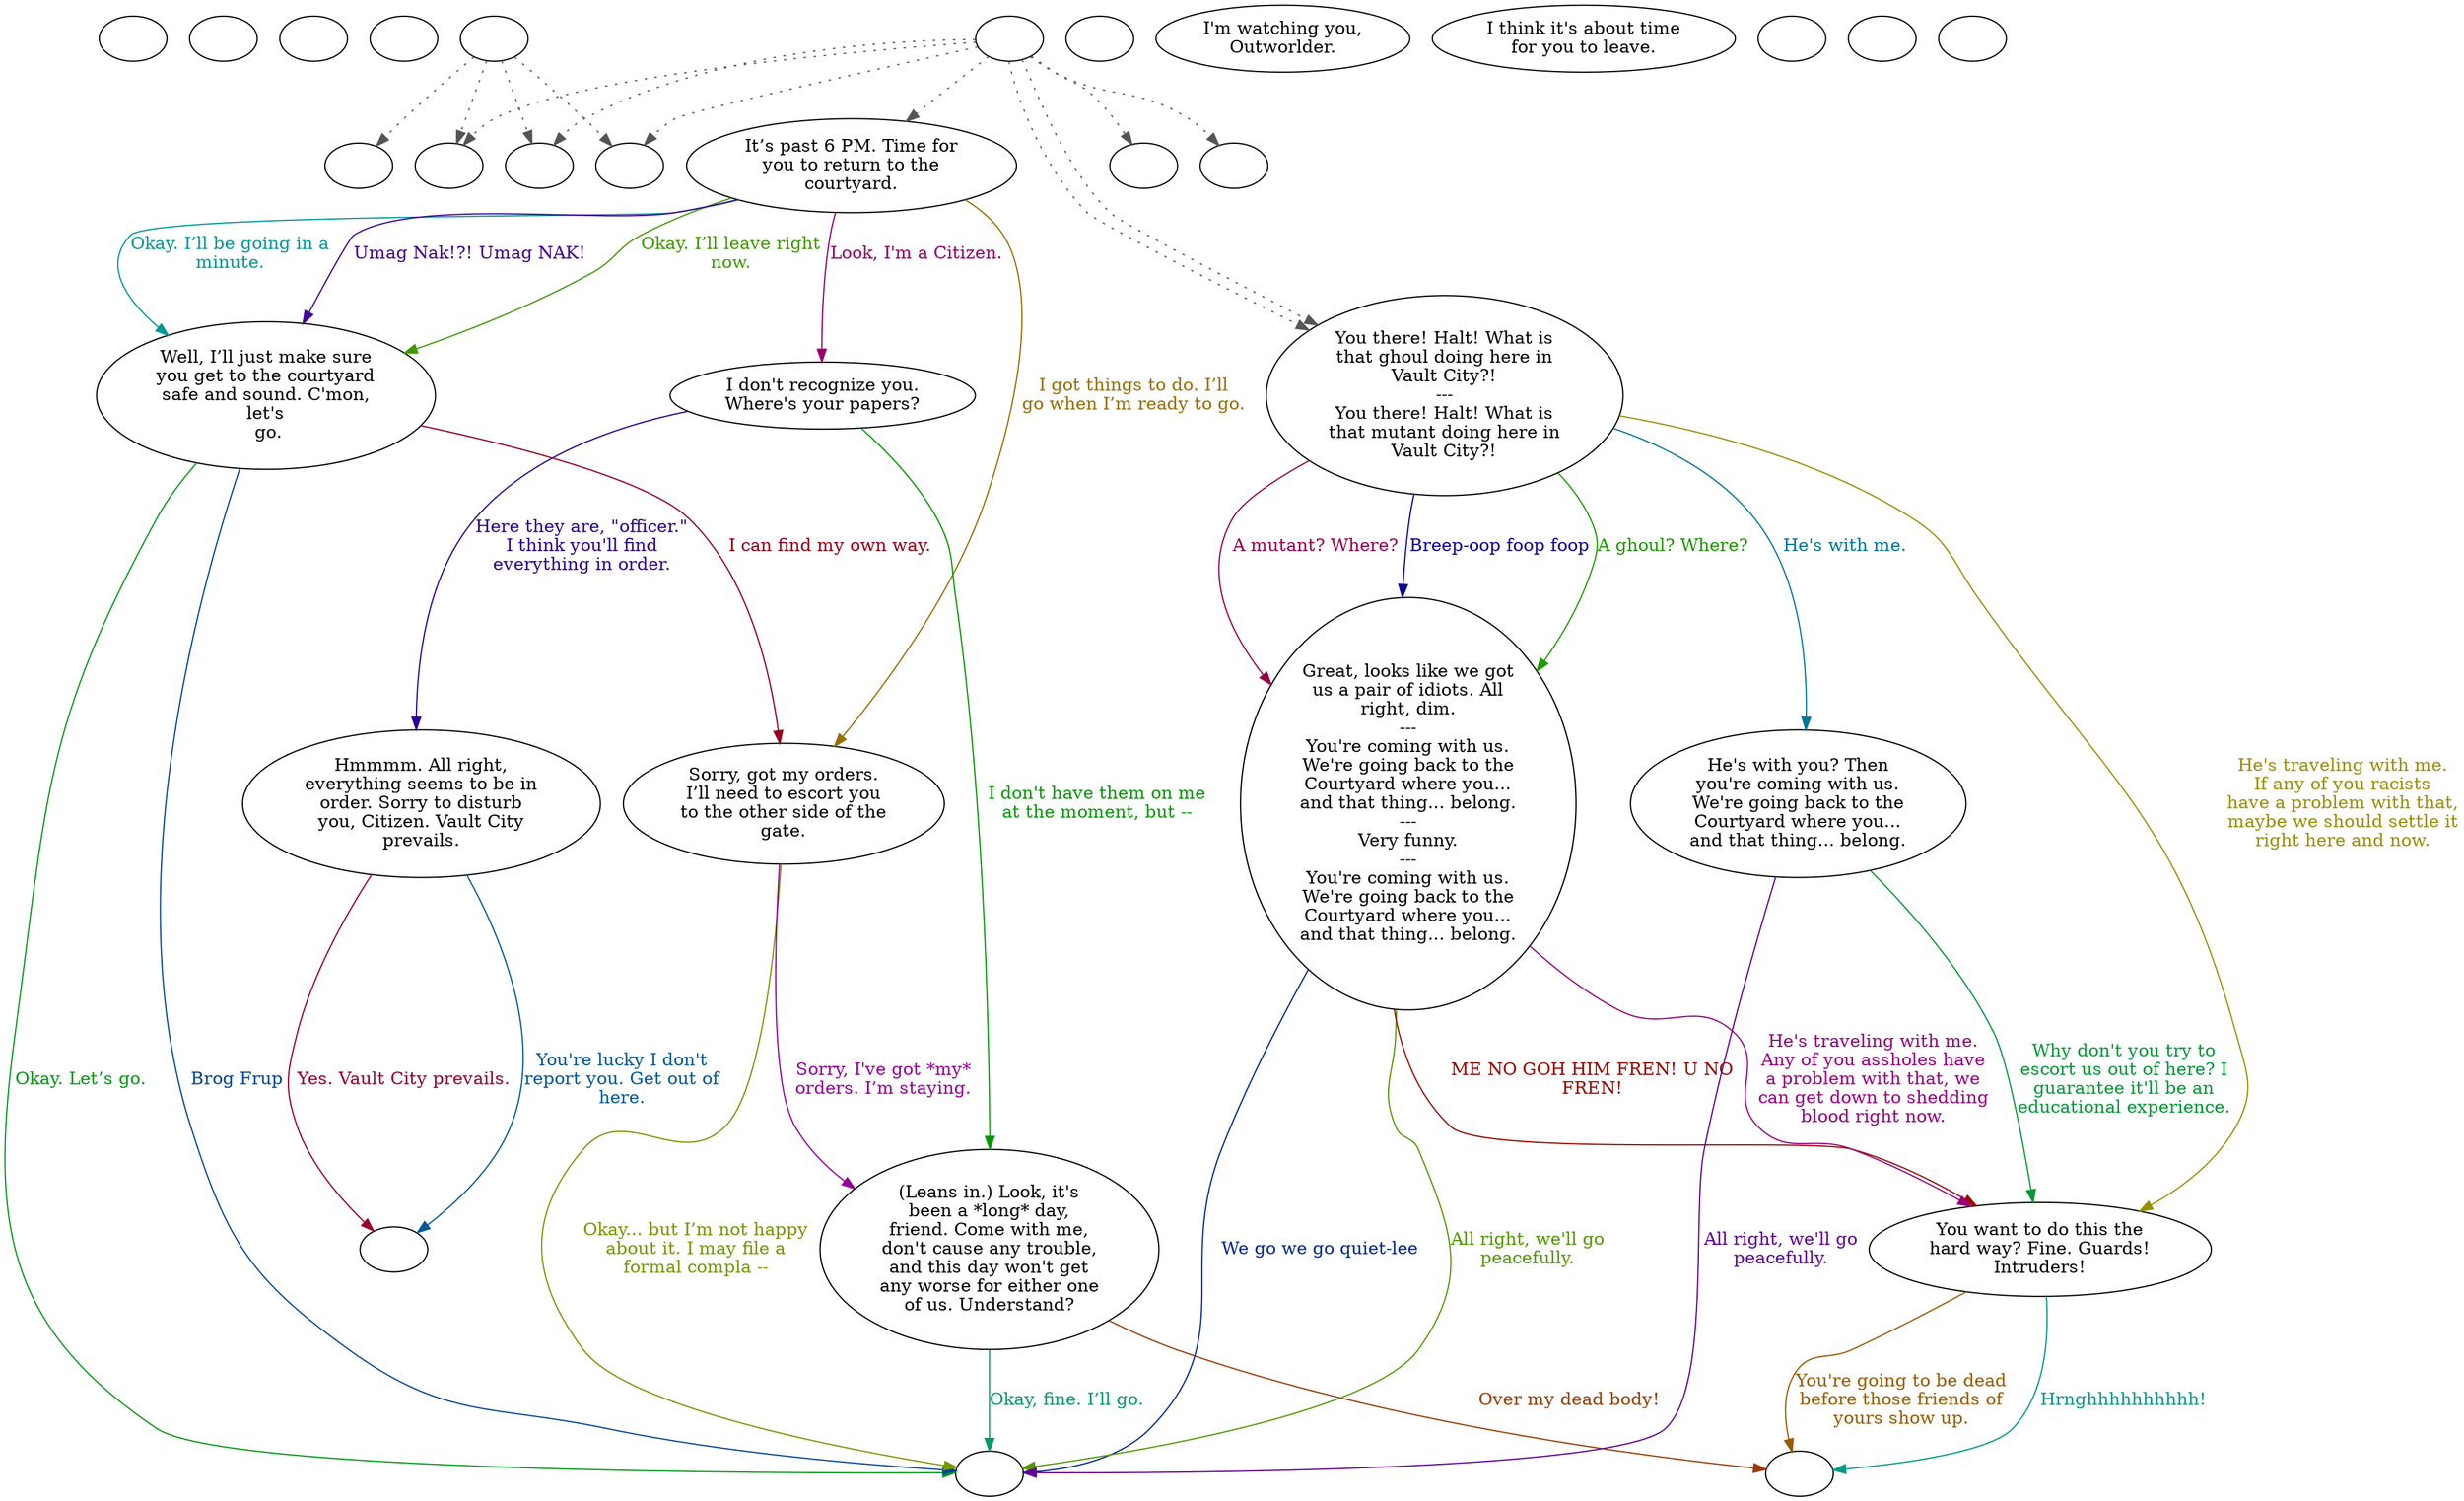 digraph VCINGRD {
  "checkPartyMembersNearDoor" [style=filled       fillcolor="#FFFFFF"       color="#000000"]
  "checkPartyMembersNearDoor" [label=""]
  "start" [style=filled       fillcolor="#FFFFFF"       color="#000000"]
  "start" [label=""]
  "critter_p_proc" [style=filled       fillcolor="#FFFFFF"       color="#000000"]
  "critter_p_proc" [label=""]
  "pickup_p_proc" [style=filled       fillcolor="#FFFFFF"       color="#000000"]
  "pickup_p_proc" [label=""]
  "talk_p_proc" [style=filled       fillcolor="#FFFFFF"       color="#000000"]
  "talk_p_proc" -> "Node014" [style=dotted color="#555555"]
  "talk_p_proc" -> "Node008" [style=dotted color="#555555"]
  "talk_p_proc" -> "Node009" [style=dotted color="#555555"]
  "talk_p_proc" -> "Node009" [style=dotted color="#555555"]
  "talk_p_proc" -> "Node006" [style=dotted color="#555555"]
  "talk_p_proc" -> "Node002" [style=dotted color="#555555"]
  "talk_p_proc" -> "Node001" [style=dotted color="#555555"]
  "talk_p_proc" -> "Node007" [style=dotted color="#555555"]
  "talk_p_proc" [label=""]
  "destroy_p_proc" [style=filled       fillcolor="#FFFFFF"       color="#000000"]
  "destroy_p_proc" [label=""]
  "look_at_p_proc" [style=filled       fillcolor="#FFFFFF"       color="#000000"]
  "look_at_p_proc" [label="I'm watching you,\nOutworlder."]
  "description_p_proc" [style=filled       fillcolor="#FFFFFF"       color="#000000"]
  "description_p_proc" [label="I think it's about time\nfor you to leave."]
  "use_skill_on_p_proc" [style=filled       fillcolor="#FFFFFF"       color="#000000"]
  "use_skill_on_p_proc" [label=""]
  "damage_p_proc" [style=filled       fillcolor="#FFFFFF"       color="#000000"]
  "damage_p_proc" [label=""]
  "map_enter_p_proc" [style=filled       fillcolor="#FFFFFF"       color="#000000"]
  "map_enter_p_proc" [label=""]
  "timed_event_p_proc" [style=filled       fillcolor="#FFFFFF"       color="#000000"]
  "timed_event_p_proc" -> "Node013" [style=dotted color="#555555"]
  "timed_event_p_proc" -> "Node008" [style=dotted color="#555555"]
  "timed_event_p_proc" -> "Node006" [style=dotted color="#555555"]
  "timed_event_p_proc" -> "Node007" [style=dotted color="#555555"]
  "timed_event_p_proc" [label=""]
  "Node998" [style=filled       fillcolor="#FFFFFF"       color="#000000"]
  "Node998" [label=""]
  "Node999" [style=filled       fillcolor="#FFFFFF"       color="#000000"]
  "Node999" [label=""]
  "Node001" [style=filled       fillcolor="#FFFFFF"       color="#000000"]
  "Node001" [label=""]
  "Node002" [style=filled       fillcolor="#FFFFFF"       color="#000000"]
  "Node002" [label="It’s past 6 PM. Time for\nyou to return to the\ncourtyard."]
  "Node002" -> "Node003" [label="Okay. I’ll leave right\nnow." color="#3E9900" fontcolor="#3E9900"]
  "Node002" -> "Node015" [label="Look, I'm a Citizen." color="#99006A" fontcolor="#99006A"]
  "Node002" -> "Node003" [label="Okay. I’ll be going in a\nminute." color="#009799" fontcolor="#009799"]
  "Node002" -> "Node004" [label="I got things to do. I’ll\ngo when I’m ready to go." color="#996E00" fontcolor="#996E00"]
  "Node002" -> "Node003" [label="Umag Nak!?! Umag NAK!" color="#420099" fontcolor="#420099"]
  "Node003" [style=filled       fillcolor="#FFFFFF"       color="#000000"]
  "Node003" [label="Well, I’ll just make sure\nyou get to the courtyard\nsafe and sound. C'mon,\nlet's\n go."]
  "Node003" -> "Node997" [label="Okay. Let’s go." color="#009915" fontcolor="#009915"]
  "Node003" -> "Node004" [label="I can find my own way." color="#990018" fontcolor="#990018"]
  "Node003" -> "Node997" [label="Brog Frup" color="#004499" fontcolor="#004499"]
  "Node004" [style=filled       fillcolor="#FFFFFF"       color="#000000"]
  "Node004" [label="Sorry, got my orders.\nI’ll need to escort you\nto the other side of the\ngate."]
  "Node004" -> "Node997" [label="Okay... but I’m not happy\nabout it. I may file a\nformal compla --" color="#719900" fontcolor="#719900"]
  "Node004" -> "Node005" [label="Sorry, I've got *my*\norders. I’m staying." color="#950099" fontcolor="#950099"]
  "Node005" [style=filled       fillcolor="#FFFFFF"       color="#000000"]
  "Node005" [label="(Leans in.) Look, it's\nbeen a *long* day,\nfriend. Come with me,\ndon't cause any trouble,\nand this day won't get\nany worse for either one\nof us. Understand?"]
  "Node005" -> "Node997" [label="Okay, fine. I’ll go." color="#009968" fontcolor="#009968"]
  "Node005" -> "Node998" [label="Over my dead body!" color="#993B00" fontcolor="#993B00"]
  "Node006" [style=filled       fillcolor="#FFFFFF"       color="#000000"]
  "Node006" [label=""]
  "Node007" [style=filled       fillcolor="#FFFFFF"       color="#000000"]
  "Node007" [label=""]
  "Node008" [style=filled       fillcolor="#FFFFFF"       color="#000000"]
  "Node008" [label=""]
  "Node009" [style=filled       fillcolor="#FFFFFF"       color="#000000"]
  "Node009" [label="You there! Halt! What is\nthat ghoul doing here in\nVault City?!\n---\nYou there! Halt! What is\nthat mutant doing here in\nVault City?!"]
  "Node009" -> "Node011" [label="Breep-oop foop foop" color="#0F0099" fontcolor="#0F0099"]
  "Node009" -> "Node011" [label="A ghoul? Where?" color="#1E9900" fontcolor="#1E9900"]
  "Node009" -> "Node011" [label="A mutant? Where?" color="#99004B" fontcolor="#99004B"]
  "Node009" -> "Node010" [label="He's with me." color="#007799" fontcolor="#007799"]
  "Node009" -> "Node012" [label="He's traveling with me.\nIf any of you racists\nhave a problem with that,\nmaybe we should settle it\nright here and now." color="#998E00" fontcolor="#998E00"]
  "Node010" [style=filled       fillcolor="#FFFFFF"       color="#000000"]
  "Node010" [label="He's with you? Then\nyou're coming with us.\nWe're going back to the\nCourtyard where you...\nand that thing... belong."]
  "Node010" -> "Node997" [label="All right, we'll go\npeacefully." color="#610099" fontcolor="#610099"]
  "Node010" -> "Node012" [label="Why don't you try to\nescort us out of here? I\nguarantee it'll be an\neducational experience." color="#009935" fontcolor="#009935"]
  "Node011" [style=filled       fillcolor="#FFFFFF"       color="#000000"]
  "Node011" [label="Great, looks like we got\nus a pair of idiots. All\nright, dim.\n---\nYou're coming with us.\nWe're going back to the\nCourtyard where you...\nand that thing... belong.\n---\nVery funny.\n---\nYou're coming with us.\nWe're going back to the\nCourtyard where you...\nand that thing... belong."]
  "Node011" -> "Node012" [label="ME NO GOH HIM FREN! U NO\nFREN!" color="#990800" fontcolor="#990800"]
  "Node011" -> "Node997" [label="We go we go quiet-lee" color="#002599" fontcolor="#002599"]
  "Node011" -> "Node997" [label="All right, we'll go\npeacefully." color="#519900" fontcolor="#519900"]
  "Node011" -> "Node012" [label="He's traveling with me.\nAny of you assholes have\na problem with that, we\ncan get down to shedding\nblood right now." color="#99007E" fontcolor="#99007E"]
  "Node012" [style=filled       fillcolor="#FFFFFF"       color="#000000"]
  "Node012" [label="You want to do this the\nhard way? Fine. Guards!\nIntruders!"]
  "Node012" -> "Node998" [label="Hrnghhhhhhhhhh!" color="#009988" fontcolor="#009988"]
  "Node012" -> "Node998" [label="You're going to be dead\nbefore those friends of\nyours show up." color="#995B00" fontcolor="#995B00"]
  "Node013" [style=filled       fillcolor="#FFFFFF"       color="#000000"]
  "Node013" [label=""]
  "Node014" [style=filled       fillcolor="#FFFFFF"       color="#000000"]
  "Node014" [label=""]
  "Node015" [style=filled       fillcolor="#FFFFFF"       color="#000000"]
  "Node015" [label="I don't recognize you.\nWhere's your papers?"]
  "Node015" -> "Node016" [label="Here they are, \"officer.\"\nI think you'll find\neverything in order." color="#2E0099" fontcolor="#2E0099"]
  "Node015" -> "Node005" [label="I don't have them on me\nat the moment, but --" color="#009902" fontcolor="#009902"]
  "Node016" [style=filled       fillcolor="#FFFFFF"       color="#000000"]
  "Node016" [label="Hmmmm. All right,\neverything seems to be in\norder. Sorry to disturb\nyou, Citizen. Vault City\nprevails."]
  "Node016" -> "Node999" [label="Yes. Vault City prevails." color="#99002B" fontcolor="#99002B"]
  "Node016" -> "Node999" [label="You're lucky I don't\nreport you. Get out of\nhere." color="#005899" fontcolor="#005899"]
  "Node997" [style=filled       fillcolor="#FFFFFF"       color="#000000"]
  "Node997" [label=""]
}